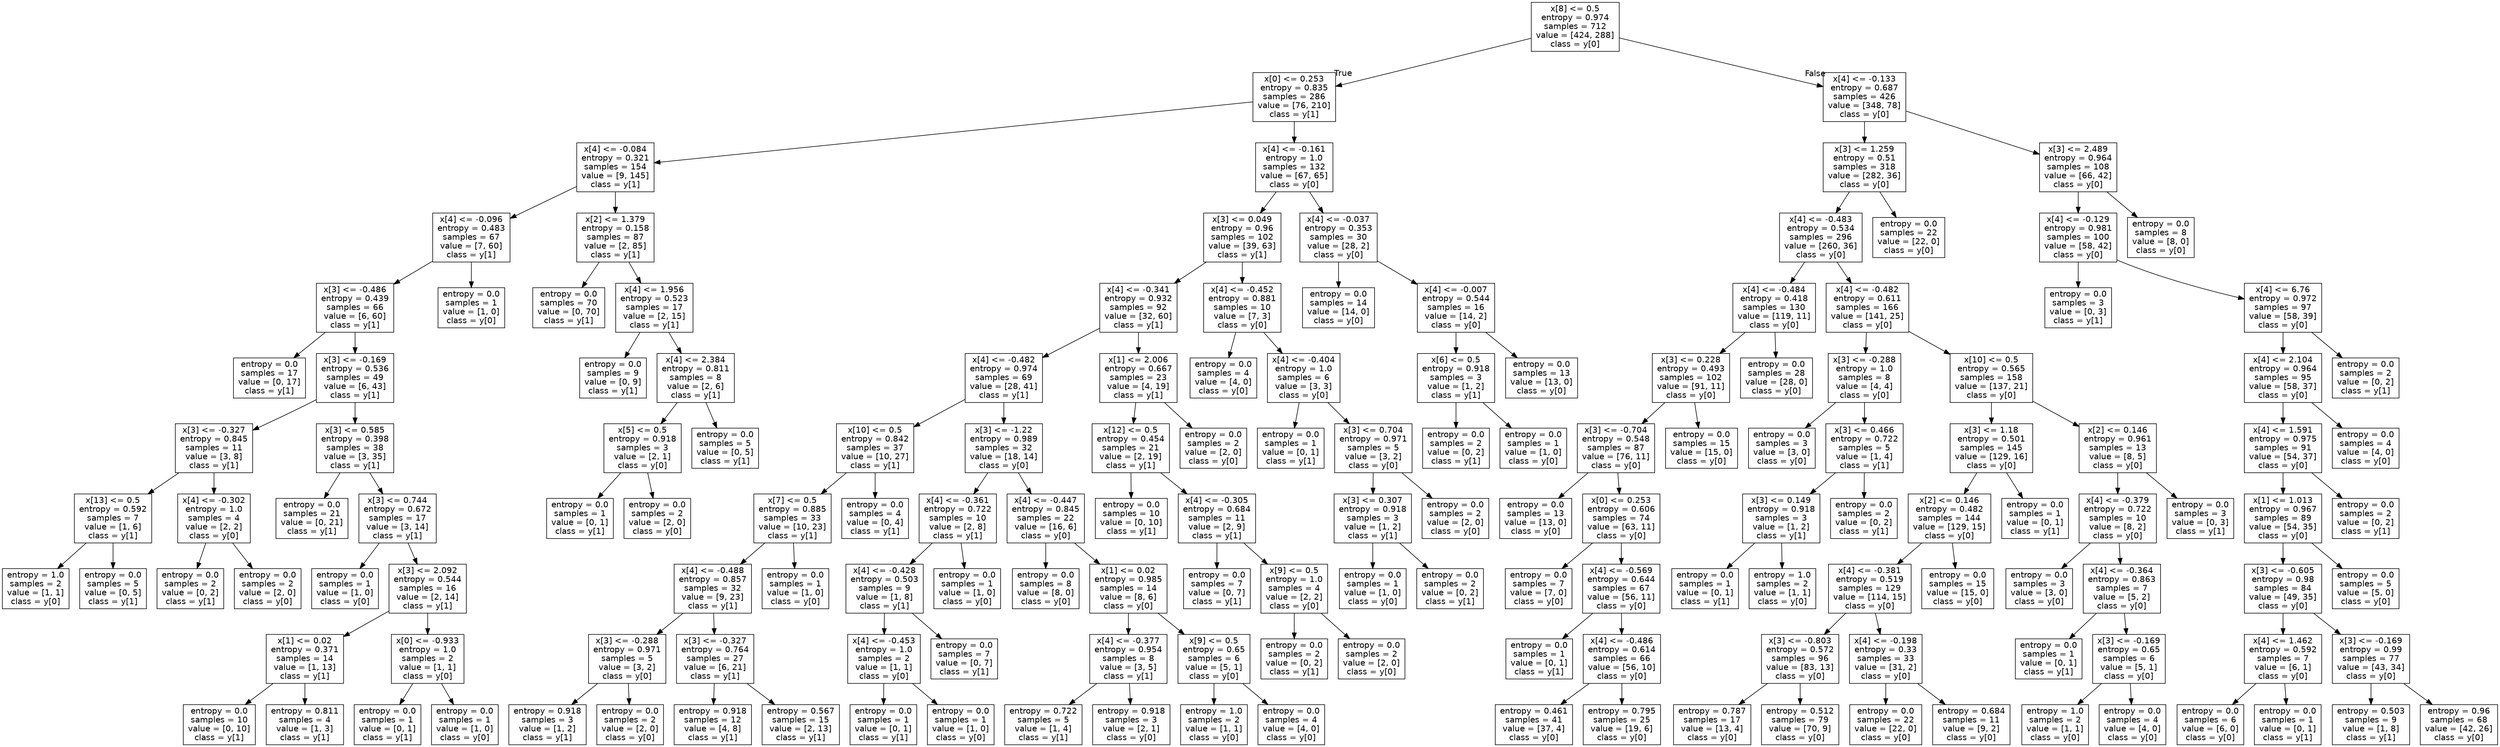 digraph Tree {
node [shape=box, fontname="helvetica"] ;
edge [fontname="helvetica"] ;
0 [label="x[8] <= 0.5\nentropy = 0.974\nsamples = 712\nvalue = [424, 288]\nclass = y[0]"] ;
1 [label="x[0] <= 0.253\nentropy = 0.835\nsamples = 286\nvalue = [76, 210]\nclass = y[1]"] ;
0 -> 1 [labeldistance=2.5, labelangle=45, headlabel="True"] ;
2 [label="x[4] <= -0.084\nentropy = 0.321\nsamples = 154\nvalue = [9, 145]\nclass = y[1]"] ;
1 -> 2 ;
3 [label="x[4] <= -0.096\nentropy = 0.483\nsamples = 67\nvalue = [7, 60]\nclass = y[1]"] ;
2 -> 3 ;
4 [label="x[3] <= -0.486\nentropy = 0.439\nsamples = 66\nvalue = [6, 60]\nclass = y[1]"] ;
3 -> 4 ;
5 [label="entropy = 0.0\nsamples = 17\nvalue = [0, 17]\nclass = y[1]"] ;
4 -> 5 ;
6 [label="x[3] <= -0.169\nentropy = 0.536\nsamples = 49\nvalue = [6, 43]\nclass = y[1]"] ;
4 -> 6 ;
7 [label="x[3] <= -0.327\nentropy = 0.845\nsamples = 11\nvalue = [3, 8]\nclass = y[1]"] ;
6 -> 7 ;
8 [label="x[13] <= 0.5\nentropy = 0.592\nsamples = 7\nvalue = [1, 6]\nclass = y[1]"] ;
7 -> 8 ;
9 [label="entropy = 1.0\nsamples = 2\nvalue = [1, 1]\nclass = y[0]"] ;
8 -> 9 ;
10 [label="entropy = 0.0\nsamples = 5\nvalue = [0, 5]\nclass = y[1]"] ;
8 -> 10 ;
11 [label="x[4] <= -0.302\nentropy = 1.0\nsamples = 4\nvalue = [2, 2]\nclass = y[0]"] ;
7 -> 11 ;
12 [label="entropy = 0.0\nsamples = 2\nvalue = [0, 2]\nclass = y[1]"] ;
11 -> 12 ;
13 [label="entropy = 0.0\nsamples = 2\nvalue = [2, 0]\nclass = y[0]"] ;
11 -> 13 ;
14 [label="x[3] <= 0.585\nentropy = 0.398\nsamples = 38\nvalue = [3, 35]\nclass = y[1]"] ;
6 -> 14 ;
15 [label="entropy = 0.0\nsamples = 21\nvalue = [0, 21]\nclass = y[1]"] ;
14 -> 15 ;
16 [label="x[3] <= 0.744\nentropy = 0.672\nsamples = 17\nvalue = [3, 14]\nclass = y[1]"] ;
14 -> 16 ;
17 [label="entropy = 0.0\nsamples = 1\nvalue = [1, 0]\nclass = y[0]"] ;
16 -> 17 ;
18 [label="x[3] <= 2.092\nentropy = 0.544\nsamples = 16\nvalue = [2, 14]\nclass = y[1]"] ;
16 -> 18 ;
19 [label="x[1] <= 0.02\nentropy = 0.371\nsamples = 14\nvalue = [1, 13]\nclass = y[1]"] ;
18 -> 19 ;
20 [label="entropy = 0.0\nsamples = 10\nvalue = [0, 10]\nclass = y[1]"] ;
19 -> 20 ;
21 [label="entropy = 0.811\nsamples = 4\nvalue = [1, 3]\nclass = y[1]"] ;
19 -> 21 ;
22 [label="x[0] <= -0.933\nentropy = 1.0\nsamples = 2\nvalue = [1, 1]\nclass = y[0]"] ;
18 -> 22 ;
23 [label="entropy = 0.0\nsamples = 1\nvalue = [0, 1]\nclass = y[1]"] ;
22 -> 23 ;
24 [label="entropy = 0.0\nsamples = 1\nvalue = [1, 0]\nclass = y[0]"] ;
22 -> 24 ;
25 [label="entropy = 0.0\nsamples = 1\nvalue = [1, 0]\nclass = y[0]"] ;
3 -> 25 ;
26 [label="x[2] <= 1.379\nentropy = 0.158\nsamples = 87\nvalue = [2, 85]\nclass = y[1]"] ;
2 -> 26 ;
27 [label="entropy = 0.0\nsamples = 70\nvalue = [0, 70]\nclass = y[1]"] ;
26 -> 27 ;
28 [label="x[4] <= 1.956\nentropy = 0.523\nsamples = 17\nvalue = [2, 15]\nclass = y[1]"] ;
26 -> 28 ;
29 [label="entropy = 0.0\nsamples = 9\nvalue = [0, 9]\nclass = y[1]"] ;
28 -> 29 ;
30 [label="x[4] <= 2.384\nentropy = 0.811\nsamples = 8\nvalue = [2, 6]\nclass = y[1]"] ;
28 -> 30 ;
31 [label="x[5] <= 0.5\nentropy = 0.918\nsamples = 3\nvalue = [2, 1]\nclass = y[0]"] ;
30 -> 31 ;
32 [label="entropy = 0.0\nsamples = 1\nvalue = [0, 1]\nclass = y[1]"] ;
31 -> 32 ;
33 [label="entropy = 0.0\nsamples = 2\nvalue = [2, 0]\nclass = y[0]"] ;
31 -> 33 ;
34 [label="entropy = 0.0\nsamples = 5\nvalue = [0, 5]\nclass = y[1]"] ;
30 -> 34 ;
35 [label="x[4] <= -0.161\nentropy = 1.0\nsamples = 132\nvalue = [67, 65]\nclass = y[0]"] ;
1 -> 35 ;
36 [label="x[3] <= 0.049\nentropy = 0.96\nsamples = 102\nvalue = [39, 63]\nclass = y[1]"] ;
35 -> 36 ;
37 [label="x[4] <= -0.341\nentropy = 0.932\nsamples = 92\nvalue = [32, 60]\nclass = y[1]"] ;
36 -> 37 ;
38 [label="x[4] <= -0.482\nentropy = 0.974\nsamples = 69\nvalue = [28, 41]\nclass = y[1]"] ;
37 -> 38 ;
39 [label="x[10] <= 0.5\nentropy = 0.842\nsamples = 37\nvalue = [10, 27]\nclass = y[1]"] ;
38 -> 39 ;
40 [label="x[7] <= 0.5\nentropy = 0.885\nsamples = 33\nvalue = [10, 23]\nclass = y[1]"] ;
39 -> 40 ;
41 [label="x[4] <= -0.488\nentropy = 0.857\nsamples = 32\nvalue = [9, 23]\nclass = y[1]"] ;
40 -> 41 ;
42 [label="x[3] <= -0.288\nentropy = 0.971\nsamples = 5\nvalue = [3, 2]\nclass = y[0]"] ;
41 -> 42 ;
43 [label="entropy = 0.918\nsamples = 3\nvalue = [1, 2]\nclass = y[1]"] ;
42 -> 43 ;
44 [label="entropy = 0.0\nsamples = 2\nvalue = [2, 0]\nclass = y[0]"] ;
42 -> 44 ;
45 [label="x[3] <= -0.327\nentropy = 0.764\nsamples = 27\nvalue = [6, 21]\nclass = y[1]"] ;
41 -> 45 ;
46 [label="entropy = 0.918\nsamples = 12\nvalue = [4, 8]\nclass = y[1]"] ;
45 -> 46 ;
47 [label="entropy = 0.567\nsamples = 15\nvalue = [2, 13]\nclass = y[1]"] ;
45 -> 47 ;
48 [label="entropy = 0.0\nsamples = 1\nvalue = [1, 0]\nclass = y[0]"] ;
40 -> 48 ;
49 [label="entropy = 0.0\nsamples = 4\nvalue = [0, 4]\nclass = y[1]"] ;
39 -> 49 ;
50 [label="x[3] <= -1.22\nentropy = 0.989\nsamples = 32\nvalue = [18, 14]\nclass = y[0]"] ;
38 -> 50 ;
51 [label="x[4] <= -0.361\nentropy = 0.722\nsamples = 10\nvalue = [2, 8]\nclass = y[1]"] ;
50 -> 51 ;
52 [label="x[4] <= -0.428\nentropy = 0.503\nsamples = 9\nvalue = [1, 8]\nclass = y[1]"] ;
51 -> 52 ;
53 [label="x[4] <= -0.453\nentropy = 1.0\nsamples = 2\nvalue = [1, 1]\nclass = y[0]"] ;
52 -> 53 ;
54 [label="entropy = 0.0\nsamples = 1\nvalue = [0, 1]\nclass = y[1]"] ;
53 -> 54 ;
55 [label="entropy = 0.0\nsamples = 1\nvalue = [1, 0]\nclass = y[0]"] ;
53 -> 55 ;
56 [label="entropy = 0.0\nsamples = 7\nvalue = [0, 7]\nclass = y[1]"] ;
52 -> 56 ;
57 [label="entropy = 0.0\nsamples = 1\nvalue = [1, 0]\nclass = y[0]"] ;
51 -> 57 ;
58 [label="x[4] <= -0.447\nentropy = 0.845\nsamples = 22\nvalue = [16, 6]\nclass = y[0]"] ;
50 -> 58 ;
59 [label="entropy = 0.0\nsamples = 8\nvalue = [8, 0]\nclass = y[0]"] ;
58 -> 59 ;
60 [label="x[1] <= 0.02\nentropy = 0.985\nsamples = 14\nvalue = [8, 6]\nclass = y[0]"] ;
58 -> 60 ;
61 [label="x[4] <= -0.377\nentropy = 0.954\nsamples = 8\nvalue = [3, 5]\nclass = y[1]"] ;
60 -> 61 ;
62 [label="entropy = 0.722\nsamples = 5\nvalue = [1, 4]\nclass = y[1]"] ;
61 -> 62 ;
63 [label="entropy = 0.918\nsamples = 3\nvalue = [2, 1]\nclass = y[0]"] ;
61 -> 63 ;
64 [label="x[9] <= 0.5\nentropy = 0.65\nsamples = 6\nvalue = [5, 1]\nclass = y[0]"] ;
60 -> 64 ;
65 [label="entropy = 1.0\nsamples = 2\nvalue = [1, 1]\nclass = y[0]"] ;
64 -> 65 ;
66 [label="entropy = 0.0\nsamples = 4\nvalue = [4, 0]\nclass = y[0]"] ;
64 -> 66 ;
67 [label="x[1] <= 2.006\nentropy = 0.667\nsamples = 23\nvalue = [4, 19]\nclass = y[1]"] ;
37 -> 67 ;
68 [label="x[12] <= 0.5\nentropy = 0.454\nsamples = 21\nvalue = [2, 19]\nclass = y[1]"] ;
67 -> 68 ;
69 [label="entropy = 0.0\nsamples = 10\nvalue = [0, 10]\nclass = y[1]"] ;
68 -> 69 ;
70 [label="x[4] <= -0.305\nentropy = 0.684\nsamples = 11\nvalue = [2, 9]\nclass = y[1]"] ;
68 -> 70 ;
71 [label="entropy = 0.0\nsamples = 7\nvalue = [0, 7]\nclass = y[1]"] ;
70 -> 71 ;
72 [label="x[9] <= 0.5\nentropy = 1.0\nsamples = 4\nvalue = [2, 2]\nclass = y[0]"] ;
70 -> 72 ;
73 [label="entropy = 0.0\nsamples = 2\nvalue = [0, 2]\nclass = y[1]"] ;
72 -> 73 ;
74 [label="entropy = 0.0\nsamples = 2\nvalue = [2, 0]\nclass = y[0]"] ;
72 -> 74 ;
75 [label="entropy = 0.0\nsamples = 2\nvalue = [2, 0]\nclass = y[0]"] ;
67 -> 75 ;
76 [label="x[4] <= -0.452\nentropy = 0.881\nsamples = 10\nvalue = [7, 3]\nclass = y[0]"] ;
36 -> 76 ;
77 [label="entropy = 0.0\nsamples = 4\nvalue = [4, 0]\nclass = y[0]"] ;
76 -> 77 ;
78 [label="x[4] <= -0.404\nentropy = 1.0\nsamples = 6\nvalue = [3, 3]\nclass = y[0]"] ;
76 -> 78 ;
79 [label="entropy = 0.0\nsamples = 1\nvalue = [0, 1]\nclass = y[1]"] ;
78 -> 79 ;
80 [label="x[3] <= 0.704\nentropy = 0.971\nsamples = 5\nvalue = [3, 2]\nclass = y[0]"] ;
78 -> 80 ;
81 [label="x[3] <= 0.307\nentropy = 0.918\nsamples = 3\nvalue = [1, 2]\nclass = y[1]"] ;
80 -> 81 ;
82 [label="entropy = 0.0\nsamples = 1\nvalue = [1, 0]\nclass = y[0]"] ;
81 -> 82 ;
83 [label="entropy = 0.0\nsamples = 2\nvalue = [0, 2]\nclass = y[1]"] ;
81 -> 83 ;
84 [label="entropy = 0.0\nsamples = 2\nvalue = [2, 0]\nclass = y[0]"] ;
80 -> 84 ;
85 [label="x[4] <= -0.037\nentropy = 0.353\nsamples = 30\nvalue = [28, 2]\nclass = y[0]"] ;
35 -> 85 ;
86 [label="entropy = 0.0\nsamples = 14\nvalue = [14, 0]\nclass = y[0]"] ;
85 -> 86 ;
87 [label="x[4] <= -0.007\nentropy = 0.544\nsamples = 16\nvalue = [14, 2]\nclass = y[0]"] ;
85 -> 87 ;
88 [label="x[6] <= 0.5\nentropy = 0.918\nsamples = 3\nvalue = [1, 2]\nclass = y[1]"] ;
87 -> 88 ;
89 [label="entropy = 0.0\nsamples = 2\nvalue = [0, 2]\nclass = y[1]"] ;
88 -> 89 ;
90 [label="entropy = 0.0\nsamples = 1\nvalue = [1, 0]\nclass = y[0]"] ;
88 -> 90 ;
91 [label="entropy = 0.0\nsamples = 13\nvalue = [13, 0]\nclass = y[0]"] ;
87 -> 91 ;
92 [label="x[4] <= -0.133\nentropy = 0.687\nsamples = 426\nvalue = [348, 78]\nclass = y[0]"] ;
0 -> 92 [labeldistance=2.5, labelangle=-45, headlabel="False"] ;
93 [label="x[3] <= 1.259\nentropy = 0.51\nsamples = 318\nvalue = [282, 36]\nclass = y[0]"] ;
92 -> 93 ;
94 [label="x[4] <= -0.483\nentropy = 0.534\nsamples = 296\nvalue = [260, 36]\nclass = y[0]"] ;
93 -> 94 ;
95 [label="x[4] <= -0.484\nentropy = 0.418\nsamples = 130\nvalue = [119, 11]\nclass = y[0]"] ;
94 -> 95 ;
96 [label="x[3] <= 0.228\nentropy = 0.493\nsamples = 102\nvalue = [91, 11]\nclass = y[0]"] ;
95 -> 96 ;
97 [label="x[3] <= -0.704\nentropy = 0.548\nsamples = 87\nvalue = [76, 11]\nclass = y[0]"] ;
96 -> 97 ;
98 [label="entropy = 0.0\nsamples = 13\nvalue = [13, 0]\nclass = y[0]"] ;
97 -> 98 ;
99 [label="x[0] <= 0.253\nentropy = 0.606\nsamples = 74\nvalue = [63, 11]\nclass = y[0]"] ;
97 -> 99 ;
100 [label="entropy = 0.0\nsamples = 7\nvalue = [7, 0]\nclass = y[0]"] ;
99 -> 100 ;
101 [label="x[4] <= -0.569\nentropy = 0.644\nsamples = 67\nvalue = [56, 11]\nclass = y[0]"] ;
99 -> 101 ;
102 [label="entropy = 0.0\nsamples = 1\nvalue = [0, 1]\nclass = y[1]"] ;
101 -> 102 ;
103 [label="x[4] <= -0.486\nentropy = 0.614\nsamples = 66\nvalue = [56, 10]\nclass = y[0]"] ;
101 -> 103 ;
104 [label="entropy = 0.461\nsamples = 41\nvalue = [37, 4]\nclass = y[0]"] ;
103 -> 104 ;
105 [label="entropy = 0.795\nsamples = 25\nvalue = [19, 6]\nclass = y[0]"] ;
103 -> 105 ;
106 [label="entropy = 0.0\nsamples = 15\nvalue = [15, 0]\nclass = y[0]"] ;
96 -> 106 ;
107 [label="entropy = 0.0\nsamples = 28\nvalue = [28, 0]\nclass = y[0]"] ;
95 -> 107 ;
108 [label="x[4] <= -0.482\nentropy = 0.611\nsamples = 166\nvalue = [141, 25]\nclass = y[0]"] ;
94 -> 108 ;
109 [label="x[3] <= -0.288\nentropy = 1.0\nsamples = 8\nvalue = [4, 4]\nclass = y[0]"] ;
108 -> 109 ;
110 [label="entropy = 0.0\nsamples = 3\nvalue = [3, 0]\nclass = y[0]"] ;
109 -> 110 ;
111 [label="x[3] <= 0.466\nentropy = 0.722\nsamples = 5\nvalue = [1, 4]\nclass = y[1]"] ;
109 -> 111 ;
112 [label="x[3] <= 0.149\nentropy = 0.918\nsamples = 3\nvalue = [1, 2]\nclass = y[1]"] ;
111 -> 112 ;
113 [label="entropy = 0.0\nsamples = 1\nvalue = [0, 1]\nclass = y[1]"] ;
112 -> 113 ;
114 [label="entropy = 1.0\nsamples = 2\nvalue = [1, 1]\nclass = y[0]"] ;
112 -> 114 ;
115 [label="entropy = 0.0\nsamples = 2\nvalue = [0, 2]\nclass = y[1]"] ;
111 -> 115 ;
116 [label="x[10] <= 0.5\nentropy = 0.565\nsamples = 158\nvalue = [137, 21]\nclass = y[0]"] ;
108 -> 116 ;
117 [label="x[3] <= 1.18\nentropy = 0.501\nsamples = 145\nvalue = [129, 16]\nclass = y[0]"] ;
116 -> 117 ;
118 [label="x[2] <= 0.146\nentropy = 0.482\nsamples = 144\nvalue = [129, 15]\nclass = y[0]"] ;
117 -> 118 ;
119 [label="x[4] <= -0.381\nentropy = 0.519\nsamples = 129\nvalue = [114, 15]\nclass = y[0]"] ;
118 -> 119 ;
120 [label="x[3] <= -0.803\nentropy = 0.572\nsamples = 96\nvalue = [83, 13]\nclass = y[0]"] ;
119 -> 120 ;
121 [label="entropy = 0.787\nsamples = 17\nvalue = [13, 4]\nclass = y[0]"] ;
120 -> 121 ;
122 [label="entropy = 0.512\nsamples = 79\nvalue = [70, 9]\nclass = y[0]"] ;
120 -> 122 ;
123 [label="x[4] <= -0.198\nentropy = 0.33\nsamples = 33\nvalue = [31, 2]\nclass = y[0]"] ;
119 -> 123 ;
124 [label="entropy = 0.0\nsamples = 22\nvalue = [22, 0]\nclass = y[0]"] ;
123 -> 124 ;
125 [label="entropy = 0.684\nsamples = 11\nvalue = [9, 2]\nclass = y[0]"] ;
123 -> 125 ;
126 [label="entropy = 0.0\nsamples = 15\nvalue = [15, 0]\nclass = y[0]"] ;
118 -> 126 ;
127 [label="entropy = 0.0\nsamples = 1\nvalue = [0, 1]\nclass = y[1]"] ;
117 -> 127 ;
128 [label="x[2] <= 0.146\nentropy = 0.961\nsamples = 13\nvalue = [8, 5]\nclass = y[0]"] ;
116 -> 128 ;
129 [label="x[4] <= -0.379\nentropy = 0.722\nsamples = 10\nvalue = [8, 2]\nclass = y[0]"] ;
128 -> 129 ;
130 [label="entropy = 0.0\nsamples = 3\nvalue = [3, 0]\nclass = y[0]"] ;
129 -> 130 ;
131 [label="x[4] <= -0.364\nentropy = 0.863\nsamples = 7\nvalue = [5, 2]\nclass = y[0]"] ;
129 -> 131 ;
132 [label="entropy = 0.0\nsamples = 1\nvalue = [0, 1]\nclass = y[1]"] ;
131 -> 132 ;
133 [label="x[3] <= -0.169\nentropy = 0.65\nsamples = 6\nvalue = [5, 1]\nclass = y[0]"] ;
131 -> 133 ;
134 [label="entropy = 1.0\nsamples = 2\nvalue = [1, 1]\nclass = y[0]"] ;
133 -> 134 ;
135 [label="entropy = 0.0\nsamples = 4\nvalue = [4, 0]\nclass = y[0]"] ;
133 -> 135 ;
136 [label="entropy = 0.0\nsamples = 3\nvalue = [0, 3]\nclass = y[1]"] ;
128 -> 136 ;
137 [label="entropy = 0.0\nsamples = 22\nvalue = [22, 0]\nclass = y[0]"] ;
93 -> 137 ;
138 [label="x[3] <= 2.489\nentropy = 0.964\nsamples = 108\nvalue = [66, 42]\nclass = y[0]"] ;
92 -> 138 ;
139 [label="x[4] <= -0.129\nentropy = 0.981\nsamples = 100\nvalue = [58, 42]\nclass = y[0]"] ;
138 -> 139 ;
140 [label="entropy = 0.0\nsamples = 3\nvalue = [0, 3]\nclass = y[1]"] ;
139 -> 140 ;
141 [label="x[4] <= 6.76\nentropy = 0.972\nsamples = 97\nvalue = [58, 39]\nclass = y[0]"] ;
139 -> 141 ;
142 [label="x[4] <= 2.104\nentropy = 0.964\nsamples = 95\nvalue = [58, 37]\nclass = y[0]"] ;
141 -> 142 ;
143 [label="x[4] <= 1.591\nentropy = 0.975\nsamples = 91\nvalue = [54, 37]\nclass = y[0]"] ;
142 -> 143 ;
144 [label="x[1] <= 1.013\nentropy = 0.967\nsamples = 89\nvalue = [54, 35]\nclass = y[0]"] ;
143 -> 144 ;
145 [label="x[3] <= -0.605\nentropy = 0.98\nsamples = 84\nvalue = [49, 35]\nclass = y[0]"] ;
144 -> 145 ;
146 [label="x[4] <= 1.462\nentropy = 0.592\nsamples = 7\nvalue = [6, 1]\nclass = y[0]"] ;
145 -> 146 ;
147 [label="entropy = 0.0\nsamples = 6\nvalue = [6, 0]\nclass = y[0]"] ;
146 -> 147 ;
148 [label="entropy = 0.0\nsamples = 1\nvalue = [0, 1]\nclass = y[1]"] ;
146 -> 148 ;
149 [label="x[3] <= -0.169\nentropy = 0.99\nsamples = 77\nvalue = [43, 34]\nclass = y[0]"] ;
145 -> 149 ;
150 [label="entropy = 0.503\nsamples = 9\nvalue = [1, 8]\nclass = y[1]"] ;
149 -> 150 ;
151 [label="entropy = 0.96\nsamples = 68\nvalue = [42, 26]\nclass = y[0]"] ;
149 -> 151 ;
152 [label="entropy = 0.0\nsamples = 5\nvalue = [5, 0]\nclass = y[0]"] ;
144 -> 152 ;
153 [label="entropy = 0.0\nsamples = 2\nvalue = [0, 2]\nclass = y[1]"] ;
143 -> 153 ;
154 [label="entropy = 0.0\nsamples = 4\nvalue = [4, 0]\nclass = y[0]"] ;
142 -> 154 ;
155 [label="entropy = 0.0\nsamples = 2\nvalue = [0, 2]\nclass = y[1]"] ;
141 -> 155 ;
156 [label="entropy = 0.0\nsamples = 8\nvalue = [8, 0]\nclass = y[0]"] ;
138 -> 156 ;
}